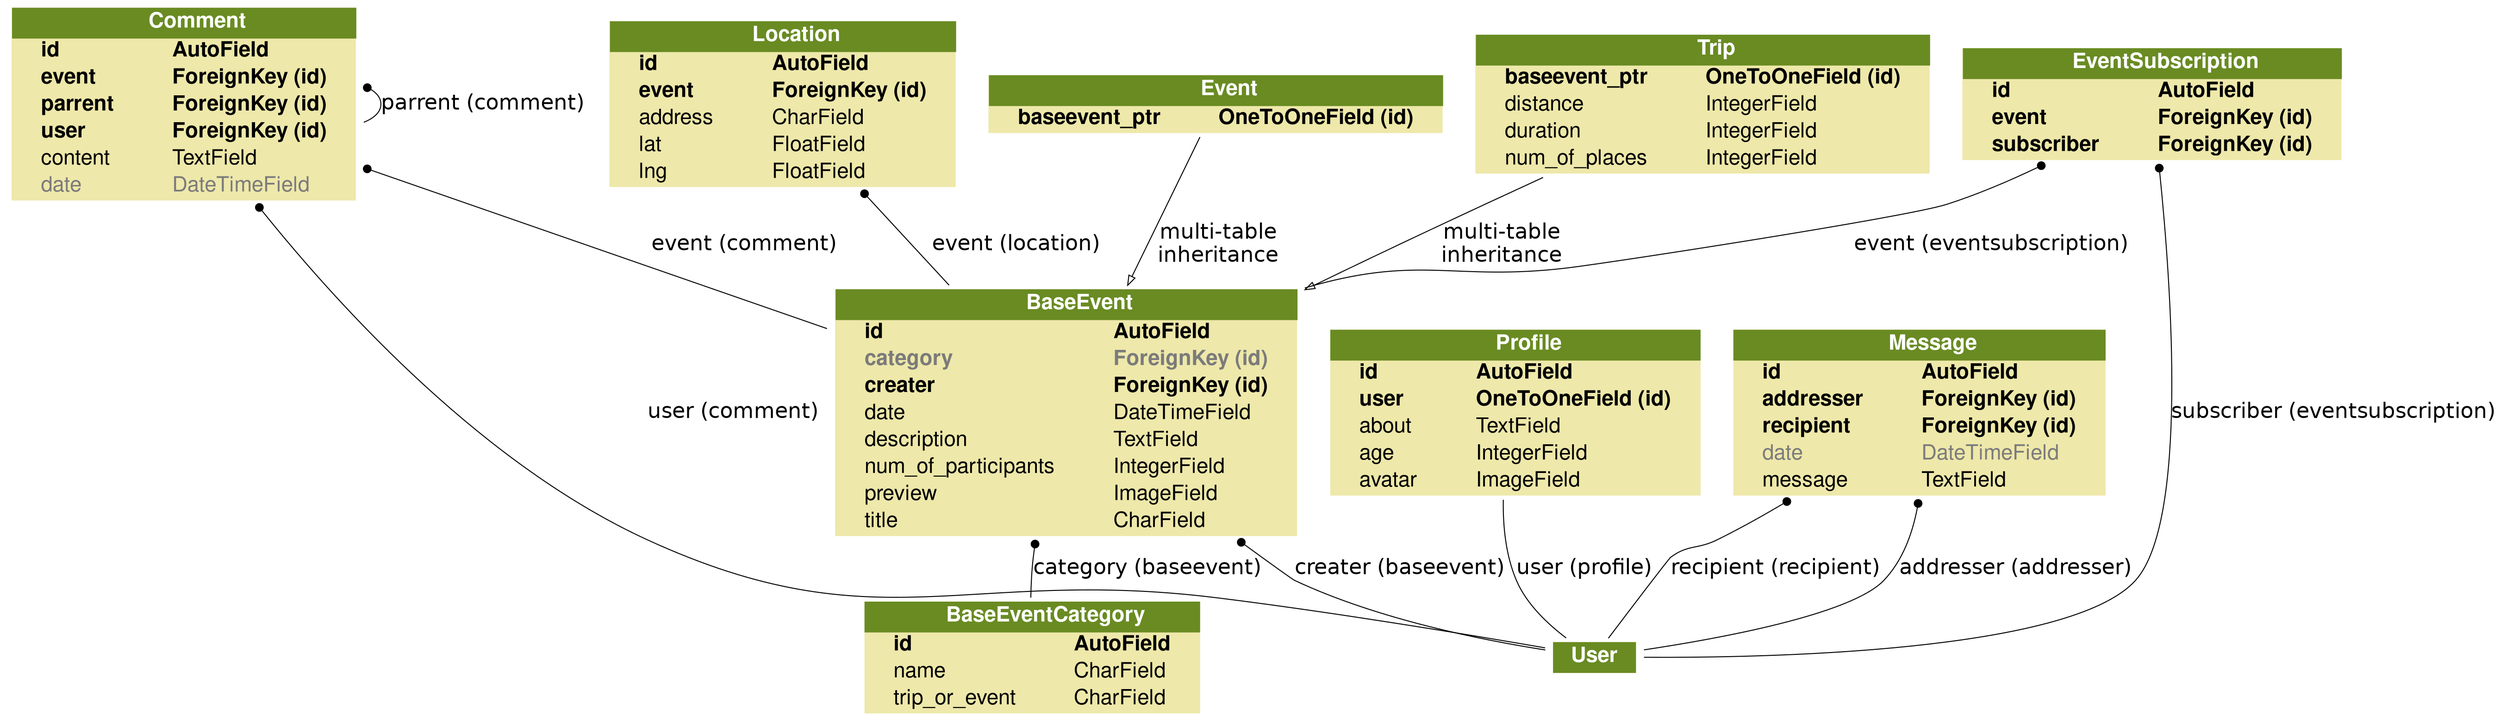 digraph model_graph {
	graph [bb="0,0,1062.5,395",
		fontname=Helvetica,
		fontsize=22,
		splines=true
	];
	node [fontname=Helvetica,
		fontsize=22,
		label="\N",
		shape=plaintext
	];
	edge [fontname=Helvetica,
		fontsize=22
	];
	main_models_BaseEventCategory	 [height=0.8889,
		label=<
    <TABLE BGCOLOR="palegoldenrod" BORDER="0" CELLBORDER="0" CELLSPACING="0">
    <TR><TD COLSPAN="2" CELLPADDING="4" ALIGN="CENTER" BGCOLOR="olivedrab4">
    <FONT FACE="Helvetica Bold" COLOR="white">
    BaseEventCategory
    </FONT></TD></TR>
  
    <TR><TD ALIGN="LEFT" BORDER="0">
    <FONT FACE="Helvetica Bold">id</FONT>
    </TD><TD ALIGN="LEFT">
    <FONT FACE="Helvetica Bold">AutoField</FONT>
    </TD></TR>
  
    <TR><TD ALIGN="LEFT" BORDER="0">
    <FONT FACE="Helvetica ">name</FONT>
    </TD><TD ALIGN="LEFT">
    <FONT FACE="Helvetica ">CharField</FONT>
    </TD></TR>
  
    <TR><TD ALIGN="LEFT" BORDER="0">
    <FONT FACE="Helvetica ">trip_or_event</FONT>
    </TD><TD ALIGN="LEFT">
    <FONT FACE="Helvetica ">CharField</FONT>
    </TD></TR>
  
    </TABLE>
    >,
		pos="447.5,32",
		width=2.1111];
	main_models_BaseEvent	 [height=1.7917,
		label=<
    <TABLE BGCOLOR="palegoldenrod" BORDER="0" CELLBORDER="0" CELLSPACING="0">
    <TR><TD COLSPAN="2" CELLPADDING="4" ALIGN="CENTER" BGCOLOR="olivedrab4">
    <FONT FACE="Helvetica Bold" COLOR="white">
    BaseEvent
    </FONT></TD></TR>
  
    <TR><TD ALIGN="LEFT" BORDER="0">
    <FONT FACE="Helvetica Bold">id</FONT>
    </TD><TD ALIGN="LEFT">
    <FONT FACE="Helvetica Bold">AutoField</FONT>
    </TD></TR>
  
    <TR><TD ALIGN="LEFT" BORDER="0">
    <FONT COLOR="#7B7B7B" FACE="Helvetica Bold">category</FONT>
    </TD><TD ALIGN="LEFT">
    <FONT COLOR="#7B7B7B" FACE="Helvetica Bold">ForeignKey (id)</FONT>
    </TD></TR>
  
    <TR><TD ALIGN="LEFT" BORDER="0">
    <FONT FACE="Helvetica Bold">creater</FONT>
    </TD><TD ALIGN="LEFT">
    <FONT FACE="Helvetica Bold">ForeignKey (id)</FONT>
    </TD></TR>
  
    <TR><TD ALIGN="LEFT" BORDER="0">
    <FONT FACE="Helvetica ">date</FONT>
    </TD><TD ALIGN="LEFT">
    <FONT FACE="Helvetica ">DateTimeField</FONT>
    </TD></TR>
  
    <TR><TD ALIGN="LEFT" BORDER="0">
    <FONT FACE="Helvetica ">description</FONT>
    </TD><TD ALIGN="LEFT">
    <FONT FACE="Helvetica ">TextField</FONT>
    </TD></TR>
  
    <TR><TD ALIGN="LEFT" BORDER="0">
    <FONT FACE="Helvetica ">num_of_participants</FONT>
    </TD><TD ALIGN="LEFT">
    <FONT FACE="Helvetica ">IntegerField</FONT>
    </TD></TR>
  
    <TR><TD ALIGN="LEFT" BORDER="0">
    <FONT FACE="Helvetica ">preview</FONT>
    </TD><TD ALIGN="LEFT">
    <FONT FACE="Helvetica ">ImageField</FONT>
    </TD></TR>
  
    <TR><TD ALIGN="LEFT" BORDER="0">
    <FONT FACE="Helvetica ">title</FONT>
    </TD><TD ALIGN="LEFT">
    <FONT FACE="Helvetica ">CharField</FONT>
    </TD></TR>
  
    </TABLE>
    >,
		pos="447.5,173.5",
		width=2.7639];
	main_models_BaseEvent -> main_models_BaseEventCategory	 [arrowhead=none,
		arrowtail=dot,
		dir=both,
		label="category (baseevent)",
		lp="485.5,86.5",
		pos="s,447.5,108.87 447.5,100.85 447.5,87.956 447.5,75.149 447.5,64.193"];
	django_contrib_auth_models_User	 [height=0.5,
		label=<
  <TABLE BGCOLOR="palegoldenrod" BORDER="0" CELLBORDER="0" CELLSPACING="0">
  <TR><TD COLSPAN="2" CELLPADDING="4" ALIGN="CENTER" BGCOLOR="olivedrab4">
  <FONT FACE="Helvetica Bold" COLOR="white">User</FONT>
  </TD></TR>
  </TABLE>
  >,
		pos="684.5,32",
		width=0.75];
	main_models_BaseEvent -> django_contrib_auth_models_User	 [arrowhead=none,
		arrowtail=dot,
		dir=both,
		label="creater (baseevent)",
		lp="613,86.5",
		pos="s,534.23,108.97 540.92,104.55 553.02,96.615 565.41,88.903 577.5,82 603.76,67.007 635.42,52.972 657.46,43.799"];
	main_models_Event	 [height=0.52778,
		label=<
    <TABLE BGCOLOR="palegoldenrod" BORDER="0" CELLBORDER="0" CELLSPACING="0">
    <TR><TD COLSPAN="2" CELLPADDING="4" ALIGN="CENTER" BGCOLOR="olivedrab4">
    <FONT FACE="Helvetica Bold" COLOR="white">
    Event
    </FONT></TD></TR>
  
    <TR><TD ALIGN="LEFT" BORDER="0">
    <FONT FACE="Helvetica Bold">baseevent_ptr</FONT>
    </TD><TD ALIGN="LEFT">
    <FONT FACE="Helvetica Bold">OneToOneField (id)</FONT>
    </TD></TR>
  
    </TABLE>
    >,
		pos="531.5,343.5",
		width=2.7639];
	main_models_Event -> main_models_BaseEvent	 [arrowhead=empty,
		arrowtail=none,
		dir=both,
		label="multi-table\ninheritance",
		lp="517.5,265",
		pos="e,479.41,238.31 522.35,324.2 513.07,305.63 498.08,275.67 483.96,247.41"];
	main_models_Trip	 [height=1.0694,
		label=<
    <TABLE BGCOLOR="palegoldenrod" BORDER="0" CELLBORDER="0" CELLSPACING="0">
    <TR><TD COLSPAN="2" CELLPADDING="4" ALIGN="CENTER" BGCOLOR="olivedrab4">
    <FONT FACE="Helvetica Bold" COLOR="white">
    Trip
    </FONT></TD></TR>
  
    <TR><TD ALIGN="LEFT" BORDER="0">
    <FONT FACE="Helvetica Bold">baseevent_ptr</FONT>
    </TD><TD ALIGN="LEFT">
    <FONT FACE="Helvetica Bold">OneToOneField (id)</FONT>
    </TD></TR>
  
    <TR><TD ALIGN="LEFT" BORDER="0">
    <FONT FACE="Helvetica ">distance</FONT>
    </TD><TD ALIGN="LEFT">
    <FONT FACE="Helvetica ">IntegerField</FONT>
    </TD></TR>
  
    <TR><TD ALIGN="LEFT" BORDER="0">
    <FONT FACE="Helvetica ">duration</FONT>
    </TD><TD ALIGN="LEFT">
    <FONT FACE="Helvetica ">IntegerField</FONT>
    </TD></TR>
  
    <TR><TD ALIGN="LEFT" BORDER="0">
    <FONT FACE="Helvetica ">num_of_places</FONT>
    </TD><TD ALIGN="LEFT">
    <FONT FACE="Helvetica ">IntegerField</FONT>
    </TD></TR>
  
    </TABLE>
    >,
		pos="748.5,343.5",
		width=2.7639];
	main_models_Trip -> main_models_BaseEvent	 [arrowhead=empty,
		arrowtail=none,
		dir=both,
		label="multi-table\ninheritance",
		lp="639.5,265",
		pos="e,547.17,233.27 677.59,304.88 643.18,286.44 601.11,263.62 555.94,238.22"];
	main_models_Location	 [height=1.25,
		label=<
    <TABLE BGCOLOR="palegoldenrod" BORDER="0" CELLBORDER="0" CELLSPACING="0">
    <TR><TD COLSPAN="2" CELLPADDING="4" ALIGN="CENTER" BGCOLOR="olivedrab4">
    <FONT FACE="Helvetica Bold" COLOR="white">
    Location
    </FONT></TD></TR>
  
    <TR><TD ALIGN="LEFT" BORDER="0">
    <FONT FACE="Helvetica Bold">id</FONT>
    </TD><TD ALIGN="LEFT">
    <FONT FACE="Helvetica Bold">AutoField</FONT>
    </TD></TR>
  
    <TR><TD ALIGN="LEFT" BORDER="0">
    <FONT FACE="Helvetica Bold">event</FONT>
    </TD><TD ALIGN="LEFT">
    <FONT FACE="Helvetica Bold">ForeignKey (id)</FONT>
    </TD></TR>
  
    <TR><TD ALIGN="LEFT" BORDER="0">
    <FONT FACE="Helvetica ">address</FONT>
    </TD><TD ALIGN="LEFT">
    <FONT FACE="Helvetica ">CharField</FONT>
    </TD></TR>
  
    <TR><TD ALIGN="LEFT" BORDER="0">
    <FONT FACE="Helvetica ">lat</FONT>
    </TD><TD ALIGN="LEFT">
    <FONT FACE="Helvetica ">FloatField</FONT>
    </TD></TR>
  
    <TR><TD ALIGN="LEFT" BORDER="0">
    <FONT FACE="Helvetica ">lng</FONT>
    </TD><TD ALIGN="LEFT">
    <FONT FACE="Helvetica ">FloatField</FONT>
    </TD></TR>
  
    </TABLE>
    >,
		pos="336.5,343.5",
		width=2.1528];
	main_models_Location -> main_models_BaseEvent	 [arrowhead=none,
		arrowtail=dot,
		dir=both,
		label="event (location)",
		lp="420,265",
		pos="s,365.66,298.36 370.31,291.32 381.37,274.59 393.79,255.79 405.38,238.25"];
	main_models_EventSubscription	 [height=0.88889,
		label=<
    <TABLE BGCOLOR="palegoldenrod" BORDER="0" CELLBORDER="0" CELLSPACING="0">
    <TR><TD COLSPAN="2" CELLPADDING="4" ALIGN="CENTER" BGCOLOR="olivedrab4">
    <FONT FACE="Helvetica Bold" COLOR="white">
    EventSubscription
    </FONT></TD></TR>
  
    <TR><TD ALIGN="LEFT" BORDER="0">
    <FONT FACE="Helvetica Bold">id</FONT>
    </TD><TD ALIGN="LEFT">
    <FONT FACE="Helvetica Bold">AutoField</FONT>
    </TD></TR>
  
    <TR><TD ALIGN="LEFT" BORDER="0">
    <FONT FACE="Helvetica Bold">event</FONT>
    </TD><TD ALIGN="LEFT">
    <FONT FACE="Helvetica Bold">ForeignKey (id)</FONT>
    </TD></TR>
  
    <TR><TD ALIGN="LEFT" BORDER="0">
    <FONT FACE="Helvetica Bold">subscriber</FONT>
    </TD><TD ALIGN="LEFT">
    <FONT FACE="Helvetica Bold">ForeignKey (id)</FONT>
    </TD></TR>
  
    </TABLE>
    >,
		pos="950.5,343.5",
		width=2.3472];
	main_models_EventSubscription -> main_models_BaseEvent	 [arrowhead=none,
		arrowtail=dot,
		dir=both,
		label="event (eventsubscription)",
		lp="836.5,265",
		pos="s,900.18,311.46 892.8,307.57 881.39,301.7 869.29,296.18 857.5,292 774.84,262.72 749.87,271.21 663.5,256 615.58,247.56 601.24,254.61 \
555.5,238 552.74,237 549.97,235.92 547.2,234.79"];
	main_models_EventSubscription -> django_contrib_auth_models_User	 [arrowhead=none,
		arrowtail=dot,
		dir=both,
		label="subscriber (eventsubscription)",
		lp="1009,173.5",
		pos="s,954.41,311.33 955.1,303.2 958.89,254.25 958.86,169.66 923.5,109 901.68,71.572 769.37,46.409 711.52,37.059"];
	main_models_Comment	 [height=1.4306,
		label=<
    <TABLE BGCOLOR="palegoldenrod" BORDER="0" CELLBORDER="0" CELLSPACING="0">
    <TR><TD COLSPAN="2" CELLPADDING="4" ALIGN="CENTER" BGCOLOR="olivedrab4">
    <FONT FACE="Helvetica Bold" COLOR="white">
    Comment
    </FONT></TD></TR>
  
    <TR><TD ALIGN="LEFT" BORDER="0">
    <FONT FACE="Helvetica Bold">id</FONT>
    </TD><TD ALIGN="LEFT">
    <FONT FACE="Helvetica Bold">AutoField</FONT>
    </TD></TR>
  
    <TR><TD ALIGN="LEFT" BORDER="0">
    <FONT FACE="Helvetica Bold">event</FONT>
    </TD><TD ALIGN="LEFT">
    <FONT FACE="Helvetica Bold">ForeignKey (id)</FONT>
    </TD></TR>
  
    <TR><TD ALIGN="LEFT" BORDER="0">
    <FONT FACE="Helvetica Bold">parrent</FONT>
    </TD><TD ALIGN="LEFT">
    <FONT FACE="Helvetica Bold">ForeignKey (id)</FONT>
    </TD></TR>
  
    <TR><TD ALIGN="LEFT" BORDER="0">
    <FONT FACE="Helvetica Bold">user</FONT>
    </TD><TD ALIGN="LEFT">
    <FONT FACE="Helvetica Bold">ForeignKey (id)</FONT>
    </TD></TR>
  
    <TR><TD ALIGN="LEFT" BORDER="0">
    <FONT FACE="Helvetica ">content</FONT>
    </TD><TD ALIGN="LEFT">
    <FONT FACE="Helvetica ">TextField</FONT>
    </TD></TR>
  
    <TR><TD ALIGN="LEFT" BORDER="0">
    <FONT COLOR="#7B7B7B" FACE="Helvetica ">date</FONT>
    </TD><TD ALIGN="LEFT">
    <FONT COLOR="#7B7B7B" FACE="Helvetica ">DateTimeField</FONT>
    </TD></TR>
  
    </TABLE>
    >,
		pos="77.5,343.5",
		width=2.1528];
	main_models_Comment -> main_models_BaseEvent	 [arrowhead=none,
		arrowtail=dot,
		dir=both,
		label="event (comment)",
		lp="293,265",
		pos="s,155.06,307.28 162.4,303.95 217.63,278.87 289.9,246.06 347.85,219.74"];
	main_models_Comment -> main_models_Comment	 [arrowhead=none,
		arrowtail=dot,
		dir=both,
		label="parrent (comment)",
		lp="207,343.5",
		pos="s,155.07,356.55 162.81,354.37 169.13,351.93 173,348.31 173,343.5 173,336.95 165.81,332.6 155.07,330.45"];
	main_models_Comment -> django_contrib_auth_models_User	 [arrowhead=none,
		arrowtail=dot,
		dir=both,
		label="user (comment)",
		lp="309.5,173.5",
		pos="s,106.99,291.54 111.36,284.69 146.48,230.24 206.57,150.93 280.5,109 379.46,52.871 420.75,85.369 532.5,64 576.28,55.628 626.98,45.125 \
657.36,38.745"];
	main_models_Profile	 [height=1.25,
		label=<
    <TABLE BGCOLOR="palegoldenrod" BORDER="0" CELLBORDER="0" CELLSPACING="0">
    <TR><TD COLSPAN="2" CELLPADDING="4" ALIGN="CENTER" BGCOLOR="olivedrab4">
    <FONT FACE="Helvetica Bold" COLOR="white">
    Profile
    </FONT></TD></TR>
  
    <TR><TD ALIGN="LEFT" BORDER="0">
    <FONT FACE="Helvetica Bold">id</FONT>
    </TD><TD ALIGN="LEFT">
    <FONT FACE="Helvetica Bold">AutoField</FONT>
    </TD></TR>
  
    <TR><TD ALIGN="LEFT" BORDER="0">
    <FONT FACE="Helvetica Bold">user</FONT>
    </TD><TD ALIGN="LEFT">
    <FONT FACE="Helvetica Bold">OneToOneField (id)</FONT>
    </TD></TR>
  
    <TR><TD ALIGN="LEFT" BORDER="0">
    <FONT FACE="Helvetica ">about</FONT>
    </TD><TD ALIGN="LEFT">
    <FONT FACE="Helvetica ">TextField</FONT>
    </TD></TR>
  
    <TR><TD ALIGN="LEFT" BORDER="0">
    <FONT FACE="Helvetica ">age</FONT>
    </TD><TD ALIGN="LEFT">
    <FONT FACE="Helvetica ">IntegerField</FONT>
    </TD></TR>
  
    <TR><TD ALIGN="LEFT" BORDER="0">
    <FONT FACE="Helvetica ">avatar</FONT>
    </TD><TD ALIGN="LEFT">
    <FONT FACE="Helvetica ">ImageField</FONT>
    </TD></TR>
  
    </TABLE>
    >,
		pos="647.5,173.5",
		width=2.2917];
	main_models_Profile -> django_contrib_auth_models_User	 [arrowhead=none,
		arrowtail=none,
		dir=both,
		label="user (profile)",
		lp="677.5,86.5",
		pos="646.77,128.42 647.6,113.4 649.74,96.692 654.5,82 658.19,70.613 665.01,59.135 671.22,50.153"];
	main_models_Message	 [height=1.25,
		label=<
    <TABLE BGCOLOR="palegoldenrod" BORDER="0" CELLBORDER="0" CELLSPACING="0">
    <TR><TD COLSPAN="2" CELLPADDING="4" ALIGN="CENTER" BGCOLOR="olivedrab4">
    <FONT FACE="Helvetica Bold" COLOR="white">
    Message
    </FONT></TD></TR>
  
    <TR><TD ALIGN="LEFT" BORDER="0">
    <FONT FACE="Helvetica Bold">id</FONT>
    </TD><TD ALIGN="LEFT">
    <FONT FACE="Helvetica Bold">AutoField</FONT>
    </TD></TR>
  
    <TR><TD ALIGN="LEFT" BORDER="0">
    <FONT FACE="Helvetica Bold">addresser</FONT>
    </TD><TD ALIGN="LEFT">
    <FONT FACE="Helvetica Bold">ForeignKey (id)</FONT>
    </TD></TR>
  
    <TR><TD ALIGN="LEFT" BORDER="0">
    <FONT FACE="Helvetica Bold">recipient</FONT>
    </TD><TD ALIGN="LEFT">
    <FONT FACE="Helvetica Bold">ForeignKey (id)</FONT>
    </TD></TR>
  
    <TR><TD ALIGN="LEFT" BORDER="0">
    <FONT COLOR="#7B7B7B" FACE="Helvetica ">date</FONT>
    </TD><TD ALIGN="LEFT">
    <FONT COLOR="#7B7B7B" FACE="Helvetica ">DateTimeField</FONT>
    </TD></TR>
  
    <TR><TD ALIGN="LEFT" BORDER="0">
    <FONT FACE="Helvetica ">message</FONT>
    </TD><TD ALIGN="LEFT">
    <FONT FACE="Helvetica ">TextField</FONT>
    </TD></TR>
  
    </TABLE>
    >,
		pos="831.5,173.5",
		width=2.3056];
	main_models_Message -> django_contrib_auth_models_User	 [arrowhead=none,
		arrowtail=dot,
		dir=both,
		label="addresser (addresser)",
		lp="842,86.5",
		pos="s,821.4,128.07 818.63,120.46 813.26,106.68 805.8,92.685 795.5,82 772.7,58.336 736.47,45.317 711.64,38.757"];
	main_models_Message -> django_contrib_auth_models_User	 [arrowhead=none,
		arrowtail=dot,
		dir=both,
		label="recipient (recipient)",
		lp="757,86.5",
		pos="s,764.71,128.35 758.15,123.24 745.6,113.28 733.18,102.36 722.5,91 710.88,78.631 700.53,62.293 693.58,50.109"];
}
